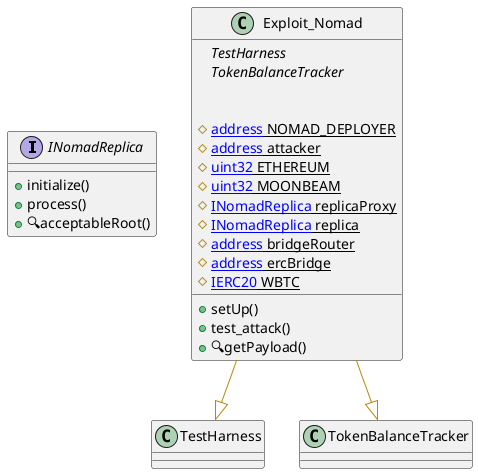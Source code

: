 @startuml

interface INomadReplica {
    ' -- inheritance --

    ' -- usingFor --

    ' -- vars --

    ' -- methods --
	+initialize()
	+process()
	+🔍acceptableRoot()

}


class Exploit_Nomad {
    ' -- inheritance --
	{abstract}TestHarness
	{abstract}TokenBalanceTracker

    ' -- usingFor --

    ' -- vars --
	#{static}[[address]] NOMAD_DEPLOYER
	#{static}[[address]] attacker
	#{static}[[uint32]] ETHEREUM
	#{static}[[uint32]] MOONBEAM
	#{static}[[INomadReplica]] replicaProxy
	#{static}[[INomadReplica]] replica
	#{static}[[address]] bridgeRouter
	#{static}[[address]] ercBridge
	#{static}[[IERC20]] WBTC

    ' -- methods --
	+setUp()
	+test_attack()
	+🔍getPayload()

}
' -- inheritance / usingFor --
Exploit_Nomad --[#DarkGoldenRod]|> TestHarness
Exploit_Nomad --[#DarkGoldenRod]|> TokenBalanceTracker

@enduml